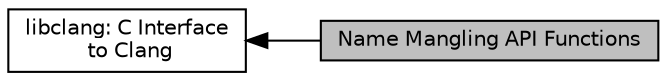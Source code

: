 digraph "Name Mangling API Functions"
{
  edge [fontname="Helvetica",fontsize="10",labelfontname="Helvetica",labelfontsize="10"];
  node [fontname="Helvetica",fontsize="10",shape=record];
  rankdir=LR;
  Node0 [label="Name Mangling API Functions",height=0.2,width=0.4,color="black", fillcolor="grey75", style="filled", fontcolor="black"];
  Node1 [label="libclang: C Interface\l to Clang",height=0.2,width=0.4,color="black", fillcolor="white", style="filled",URL="$group__CINDEX.html"];
  Node1->Node0 [shape=plaintext, dir="back", style="solid"];
}
